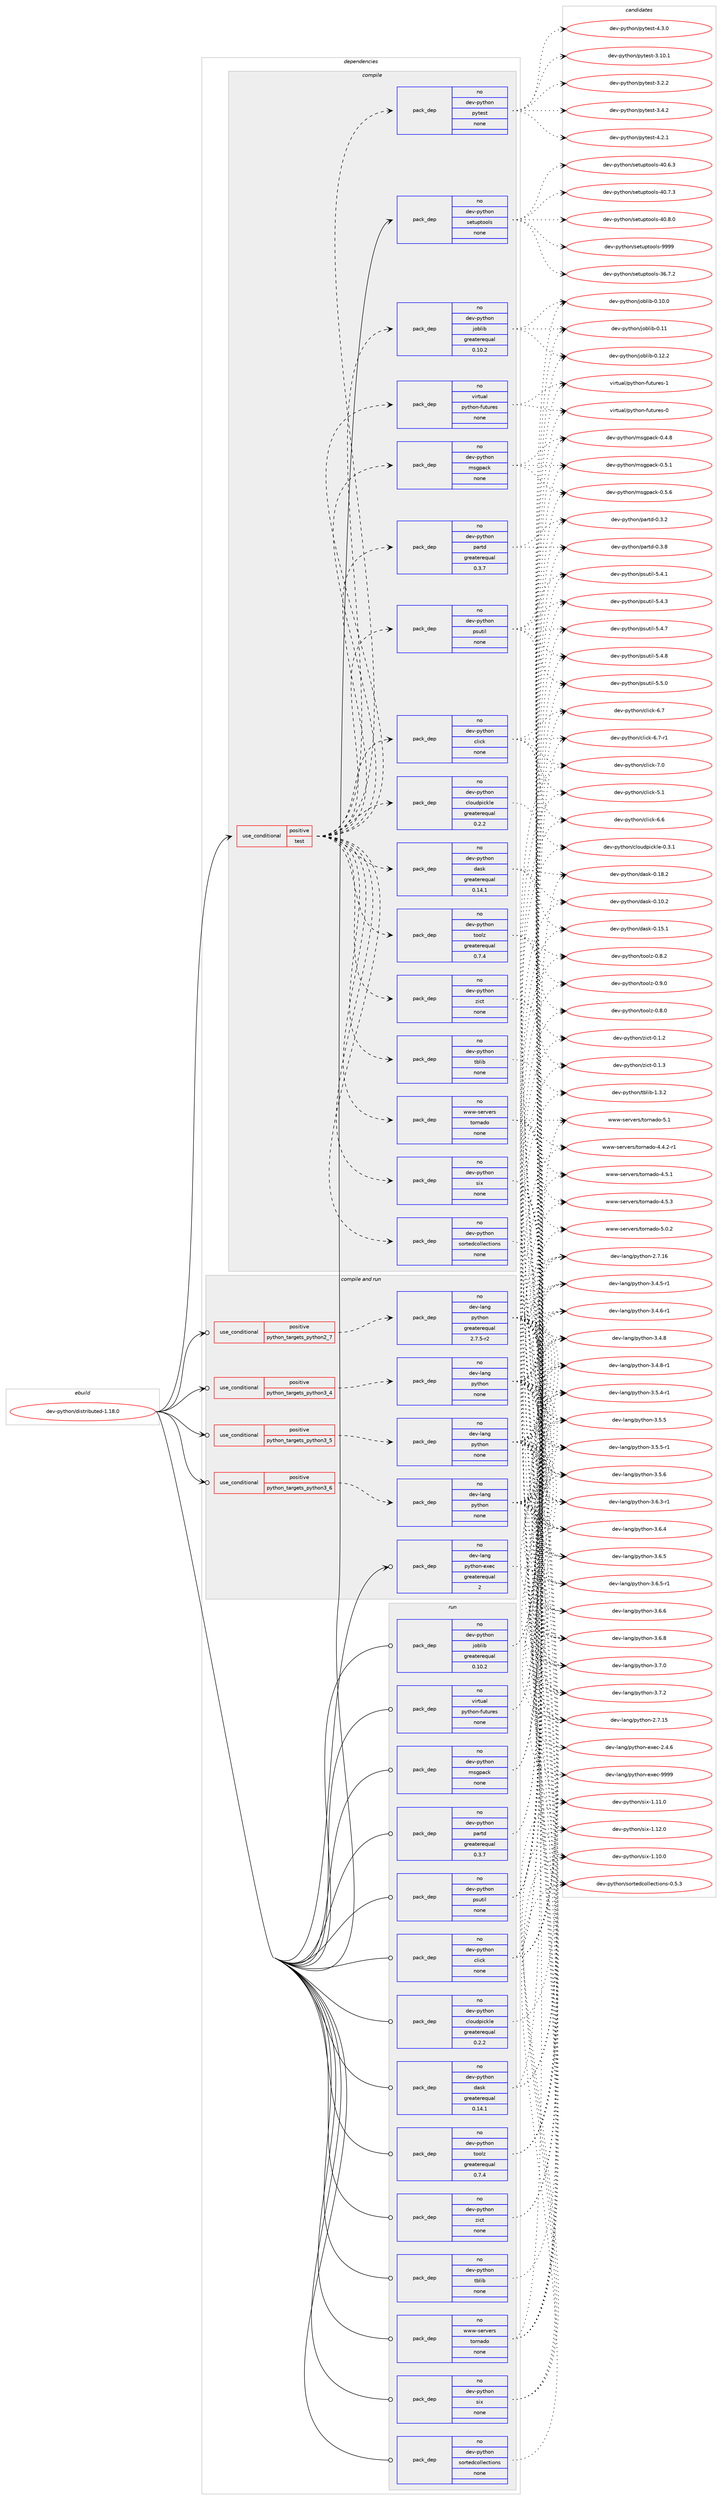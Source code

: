 digraph prolog {

# *************
# Graph options
# *************

newrank=true;
concentrate=true;
compound=true;
graph [rankdir=LR,fontname=Helvetica,fontsize=10,ranksep=1.5];#, ranksep=2.5, nodesep=0.2];
edge  [arrowhead=vee];
node  [fontname=Helvetica,fontsize=10];

# **********
# The ebuild
# **********

subgraph cluster_leftcol {
color=gray;
rank=same;
label=<<i>ebuild</i>>;
id [label="dev-python/distributed-1.18.0", color=red, width=4, href="../dev-python/distributed-1.18.0.svg"];
}

# ****************
# The dependencies
# ****************

subgraph cluster_midcol {
color=gray;
label=<<i>dependencies</i>>;
subgraph cluster_compile {
fillcolor="#eeeeee";
style=filled;
label=<<i>compile</i>>;
subgraph cond373274 {
dependency1405934 [label=<<TABLE BORDER="0" CELLBORDER="1" CELLSPACING="0" CELLPADDING="4"><TR><TD ROWSPAN="3" CELLPADDING="10">use_conditional</TD></TR><TR><TD>positive</TD></TR><TR><TD>test</TD></TR></TABLE>>, shape=none, color=red];
subgraph pack1009404 {
dependency1405935 [label=<<TABLE BORDER="0" CELLBORDER="1" CELLSPACING="0" CELLPADDING="4" WIDTH="220"><TR><TD ROWSPAN="6" CELLPADDING="30">pack_dep</TD></TR><TR><TD WIDTH="110">no</TD></TR><TR><TD>dev-python</TD></TR><TR><TD>click</TD></TR><TR><TD>none</TD></TR><TR><TD></TD></TR></TABLE>>, shape=none, color=blue];
}
dependency1405934:e -> dependency1405935:w [weight=20,style="dashed",arrowhead="vee"];
subgraph pack1009405 {
dependency1405936 [label=<<TABLE BORDER="0" CELLBORDER="1" CELLSPACING="0" CELLPADDING="4" WIDTH="220"><TR><TD ROWSPAN="6" CELLPADDING="30">pack_dep</TD></TR><TR><TD WIDTH="110">no</TD></TR><TR><TD>dev-python</TD></TR><TR><TD>cloudpickle</TD></TR><TR><TD>greaterequal</TD></TR><TR><TD>0.2.2</TD></TR></TABLE>>, shape=none, color=blue];
}
dependency1405934:e -> dependency1405936:w [weight=20,style="dashed",arrowhead="vee"];
subgraph pack1009406 {
dependency1405937 [label=<<TABLE BORDER="0" CELLBORDER="1" CELLSPACING="0" CELLPADDING="4" WIDTH="220"><TR><TD ROWSPAN="6" CELLPADDING="30">pack_dep</TD></TR><TR><TD WIDTH="110">no</TD></TR><TR><TD>dev-python</TD></TR><TR><TD>dask</TD></TR><TR><TD>greaterequal</TD></TR><TR><TD>0.14.1</TD></TR></TABLE>>, shape=none, color=blue];
}
dependency1405934:e -> dependency1405937:w [weight=20,style="dashed",arrowhead="vee"];
subgraph pack1009407 {
dependency1405938 [label=<<TABLE BORDER="0" CELLBORDER="1" CELLSPACING="0" CELLPADDING="4" WIDTH="220"><TR><TD ROWSPAN="6" CELLPADDING="30">pack_dep</TD></TR><TR><TD WIDTH="110">no</TD></TR><TR><TD>dev-python</TD></TR><TR><TD>joblib</TD></TR><TR><TD>greaterequal</TD></TR><TR><TD>0.10.2</TD></TR></TABLE>>, shape=none, color=blue];
}
dependency1405934:e -> dependency1405938:w [weight=20,style="dashed",arrowhead="vee"];
subgraph pack1009408 {
dependency1405939 [label=<<TABLE BORDER="0" CELLBORDER="1" CELLSPACING="0" CELLPADDING="4" WIDTH="220"><TR><TD ROWSPAN="6" CELLPADDING="30">pack_dep</TD></TR><TR><TD WIDTH="110">no</TD></TR><TR><TD>dev-python</TD></TR><TR><TD>msgpack</TD></TR><TR><TD>none</TD></TR><TR><TD></TD></TR></TABLE>>, shape=none, color=blue];
}
dependency1405934:e -> dependency1405939:w [weight=20,style="dashed",arrowhead="vee"];
subgraph pack1009409 {
dependency1405940 [label=<<TABLE BORDER="0" CELLBORDER="1" CELLSPACING="0" CELLPADDING="4" WIDTH="220"><TR><TD ROWSPAN="6" CELLPADDING="30">pack_dep</TD></TR><TR><TD WIDTH="110">no</TD></TR><TR><TD>dev-python</TD></TR><TR><TD>partd</TD></TR><TR><TD>greaterequal</TD></TR><TR><TD>0.3.7</TD></TR></TABLE>>, shape=none, color=blue];
}
dependency1405934:e -> dependency1405940:w [weight=20,style="dashed",arrowhead="vee"];
subgraph pack1009410 {
dependency1405941 [label=<<TABLE BORDER="0" CELLBORDER="1" CELLSPACING="0" CELLPADDING="4" WIDTH="220"><TR><TD ROWSPAN="6" CELLPADDING="30">pack_dep</TD></TR><TR><TD WIDTH="110">no</TD></TR><TR><TD>dev-python</TD></TR><TR><TD>psutil</TD></TR><TR><TD>none</TD></TR><TR><TD></TD></TR></TABLE>>, shape=none, color=blue];
}
dependency1405934:e -> dependency1405941:w [weight=20,style="dashed",arrowhead="vee"];
subgraph pack1009411 {
dependency1405942 [label=<<TABLE BORDER="0" CELLBORDER="1" CELLSPACING="0" CELLPADDING="4" WIDTH="220"><TR><TD ROWSPAN="6" CELLPADDING="30">pack_dep</TD></TR><TR><TD WIDTH="110">no</TD></TR><TR><TD>dev-python</TD></TR><TR><TD>six</TD></TR><TR><TD>none</TD></TR><TR><TD></TD></TR></TABLE>>, shape=none, color=blue];
}
dependency1405934:e -> dependency1405942:w [weight=20,style="dashed",arrowhead="vee"];
subgraph pack1009412 {
dependency1405943 [label=<<TABLE BORDER="0" CELLBORDER="1" CELLSPACING="0" CELLPADDING="4" WIDTH="220"><TR><TD ROWSPAN="6" CELLPADDING="30">pack_dep</TD></TR><TR><TD WIDTH="110">no</TD></TR><TR><TD>dev-python</TD></TR><TR><TD>sortedcollections</TD></TR><TR><TD>none</TD></TR><TR><TD></TD></TR></TABLE>>, shape=none, color=blue];
}
dependency1405934:e -> dependency1405943:w [weight=20,style="dashed",arrowhead="vee"];
subgraph pack1009413 {
dependency1405944 [label=<<TABLE BORDER="0" CELLBORDER="1" CELLSPACING="0" CELLPADDING="4" WIDTH="220"><TR><TD ROWSPAN="6" CELLPADDING="30">pack_dep</TD></TR><TR><TD WIDTH="110">no</TD></TR><TR><TD>dev-python</TD></TR><TR><TD>tblib</TD></TR><TR><TD>none</TD></TR><TR><TD></TD></TR></TABLE>>, shape=none, color=blue];
}
dependency1405934:e -> dependency1405944:w [weight=20,style="dashed",arrowhead="vee"];
subgraph pack1009414 {
dependency1405945 [label=<<TABLE BORDER="0" CELLBORDER="1" CELLSPACING="0" CELLPADDING="4" WIDTH="220"><TR><TD ROWSPAN="6" CELLPADDING="30">pack_dep</TD></TR><TR><TD WIDTH="110">no</TD></TR><TR><TD>dev-python</TD></TR><TR><TD>toolz</TD></TR><TR><TD>greaterequal</TD></TR><TR><TD>0.7.4</TD></TR></TABLE>>, shape=none, color=blue];
}
dependency1405934:e -> dependency1405945:w [weight=20,style="dashed",arrowhead="vee"];
subgraph pack1009415 {
dependency1405946 [label=<<TABLE BORDER="0" CELLBORDER="1" CELLSPACING="0" CELLPADDING="4" WIDTH="220"><TR><TD ROWSPAN="6" CELLPADDING="30">pack_dep</TD></TR><TR><TD WIDTH="110">no</TD></TR><TR><TD>dev-python</TD></TR><TR><TD>zict</TD></TR><TR><TD>none</TD></TR><TR><TD></TD></TR></TABLE>>, shape=none, color=blue];
}
dependency1405934:e -> dependency1405946:w [weight=20,style="dashed",arrowhead="vee"];
subgraph pack1009416 {
dependency1405947 [label=<<TABLE BORDER="0" CELLBORDER="1" CELLSPACING="0" CELLPADDING="4" WIDTH="220"><TR><TD ROWSPAN="6" CELLPADDING="30">pack_dep</TD></TR><TR><TD WIDTH="110">no</TD></TR><TR><TD>www-servers</TD></TR><TR><TD>tornado</TD></TR><TR><TD>none</TD></TR><TR><TD></TD></TR></TABLE>>, shape=none, color=blue];
}
dependency1405934:e -> dependency1405947:w [weight=20,style="dashed",arrowhead="vee"];
subgraph pack1009417 {
dependency1405948 [label=<<TABLE BORDER="0" CELLBORDER="1" CELLSPACING="0" CELLPADDING="4" WIDTH="220"><TR><TD ROWSPAN="6" CELLPADDING="30">pack_dep</TD></TR><TR><TD WIDTH="110">no</TD></TR><TR><TD>virtual</TD></TR><TR><TD>python-futures</TD></TR><TR><TD>none</TD></TR><TR><TD></TD></TR></TABLE>>, shape=none, color=blue];
}
dependency1405934:e -> dependency1405948:w [weight=20,style="dashed",arrowhead="vee"];
subgraph pack1009418 {
dependency1405949 [label=<<TABLE BORDER="0" CELLBORDER="1" CELLSPACING="0" CELLPADDING="4" WIDTH="220"><TR><TD ROWSPAN="6" CELLPADDING="30">pack_dep</TD></TR><TR><TD WIDTH="110">no</TD></TR><TR><TD>dev-python</TD></TR><TR><TD>pytest</TD></TR><TR><TD>none</TD></TR><TR><TD></TD></TR></TABLE>>, shape=none, color=blue];
}
dependency1405934:e -> dependency1405949:w [weight=20,style="dashed",arrowhead="vee"];
}
id:e -> dependency1405934:w [weight=20,style="solid",arrowhead="vee"];
subgraph pack1009419 {
dependency1405950 [label=<<TABLE BORDER="0" CELLBORDER="1" CELLSPACING="0" CELLPADDING="4" WIDTH="220"><TR><TD ROWSPAN="6" CELLPADDING="30">pack_dep</TD></TR><TR><TD WIDTH="110">no</TD></TR><TR><TD>dev-python</TD></TR><TR><TD>setuptools</TD></TR><TR><TD>none</TD></TR><TR><TD></TD></TR></TABLE>>, shape=none, color=blue];
}
id:e -> dependency1405950:w [weight=20,style="solid",arrowhead="vee"];
}
subgraph cluster_compileandrun {
fillcolor="#eeeeee";
style=filled;
label=<<i>compile and run</i>>;
subgraph cond373275 {
dependency1405951 [label=<<TABLE BORDER="0" CELLBORDER="1" CELLSPACING="0" CELLPADDING="4"><TR><TD ROWSPAN="3" CELLPADDING="10">use_conditional</TD></TR><TR><TD>positive</TD></TR><TR><TD>python_targets_python2_7</TD></TR></TABLE>>, shape=none, color=red];
subgraph pack1009420 {
dependency1405952 [label=<<TABLE BORDER="0" CELLBORDER="1" CELLSPACING="0" CELLPADDING="4" WIDTH="220"><TR><TD ROWSPAN="6" CELLPADDING="30">pack_dep</TD></TR><TR><TD WIDTH="110">no</TD></TR><TR><TD>dev-lang</TD></TR><TR><TD>python</TD></TR><TR><TD>greaterequal</TD></TR><TR><TD>2.7.5-r2</TD></TR></TABLE>>, shape=none, color=blue];
}
dependency1405951:e -> dependency1405952:w [weight=20,style="dashed",arrowhead="vee"];
}
id:e -> dependency1405951:w [weight=20,style="solid",arrowhead="odotvee"];
subgraph cond373276 {
dependency1405953 [label=<<TABLE BORDER="0" CELLBORDER="1" CELLSPACING="0" CELLPADDING="4"><TR><TD ROWSPAN="3" CELLPADDING="10">use_conditional</TD></TR><TR><TD>positive</TD></TR><TR><TD>python_targets_python3_4</TD></TR></TABLE>>, shape=none, color=red];
subgraph pack1009421 {
dependency1405954 [label=<<TABLE BORDER="0" CELLBORDER="1" CELLSPACING="0" CELLPADDING="4" WIDTH="220"><TR><TD ROWSPAN="6" CELLPADDING="30">pack_dep</TD></TR><TR><TD WIDTH="110">no</TD></TR><TR><TD>dev-lang</TD></TR><TR><TD>python</TD></TR><TR><TD>none</TD></TR><TR><TD></TD></TR></TABLE>>, shape=none, color=blue];
}
dependency1405953:e -> dependency1405954:w [weight=20,style="dashed",arrowhead="vee"];
}
id:e -> dependency1405953:w [weight=20,style="solid",arrowhead="odotvee"];
subgraph cond373277 {
dependency1405955 [label=<<TABLE BORDER="0" CELLBORDER="1" CELLSPACING="0" CELLPADDING="4"><TR><TD ROWSPAN="3" CELLPADDING="10">use_conditional</TD></TR><TR><TD>positive</TD></TR><TR><TD>python_targets_python3_5</TD></TR></TABLE>>, shape=none, color=red];
subgraph pack1009422 {
dependency1405956 [label=<<TABLE BORDER="0" CELLBORDER="1" CELLSPACING="0" CELLPADDING="4" WIDTH="220"><TR><TD ROWSPAN="6" CELLPADDING="30">pack_dep</TD></TR><TR><TD WIDTH="110">no</TD></TR><TR><TD>dev-lang</TD></TR><TR><TD>python</TD></TR><TR><TD>none</TD></TR><TR><TD></TD></TR></TABLE>>, shape=none, color=blue];
}
dependency1405955:e -> dependency1405956:w [weight=20,style="dashed",arrowhead="vee"];
}
id:e -> dependency1405955:w [weight=20,style="solid",arrowhead="odotvee"];
subgraph cond373278 {
dependency1405957 [label=<<TABLE BORDER="0" CELLBORDER="1" CELLSPACING="0" CELLPADDING="4"><TR><TD ROWSPAN="3" CELLPADDING="10">use_conditional</TD></TR><TR><TD>positive</TD></TR><TR><TD>python_targets_python3_6</TD></TR></TABLE>>, shape=none, color=red];
subgraph pack1009423 {
dependency1405958 [label=<<TABLE BORDER="0" CELLBORDER="1" CELLSPACING="0" CELLPADDING="4" WIDTH="220"><TR><TD ROWSPAN="6" CELLPADDING="30">pack_dep</TD></TR><TR><TD WIDTH="110">no</TD></TR><TR><TD>dev-lang</TD></TR><TR><TD>python</TD></TR><TR><TD>none</TD></TR><TR><TD></TD></TR></TABLE>>, shape=none, color=blue];
}
dependency1405957:e -> dependency1405958:w [weight=20,style="dashed",arrowhead="vee"];
}
id:e -> dependency1405957:w [weight=20,style="solid",arrowhead="odotvee"];
subgraph pack1009424 {
dependency1405959 [label=<<TABLE BORDER="0" CELLBORDER="1" CELLSPACING="0" CELLPADDING="4" WIDTH="220"><TR><TD ROWSPAN="6" CELLPADDING="30">pack_dep</TD></TR><TR><TD WIDTH="110">no</TD></TR><TR><TD>dev-lang</TD></TR><TR><TD>python-exec</TD></TR><TR><TD>greaterequal</TD></TR><TR><TD>2</TD></TR></TABLE>>, shape=none, color=blue];
}
id:e -> dependency1405959:w [weight=20,style="solid",arrowhead="odotvee"];
}
subgraph cluster_run {
fillcolor="#eeeeee";
style=filled;
label=<<i>run</i>>;
subgraph pack1009425 {
dependency1405960 [label=<<TABLE BORDER="0" CELLBORDER="1" CELLSPACING="0" CELLPADDING="4" WIDTH="220"><TR><TD ROWSPAN="6" CELLPADDING="30">pack_dep</TD></TR><TR><TD WIDTH="110">no</TD></TR><TR><TD>dev-python</TD></TR><TR><TD>click</TD></TR><TR><TD>none</TD></TR><TR><TD></TD></TR></TABLE>>, shape=none, color=blue];
}
id:e -> dependency1405960:w [weight=20,style="solid",arrowhead="odot"];
subgraph pack1009426 {
dependency1405961 [label=<<TABLE BORDER="0" CELLBORDER="1" CELLSPACING="0" CELLPADDING="4" WIDTH="220"><TR><TD ROWSPAN="6" CELLPADDING="30">pack_dep</TD></TR><TR><TD WIDTH="110">no</TD></TR><TR><TD>dev-python</TD></TR><TR><TD>cloudpickle</TD></TR><TR><TD>greaterequal</TD></TR><TR><TD>0.2.2</TD></TR></TABLE>>, shape=none, color=blue];
}
id:e -> dependency1405961:w [weight=20,style="solid",arrowhead="odot"];
subgraph pack1009427 {
dependency1405962 [label=<<TABLE BORDER="0" CELLBORDER="1" CELLSPACING="0" CELLPADDING="4" WIDTH="220"><TR><TD ROWSPAN="6" CELLPADDING="30">pack_dep</TD></TR><TR><TD WIDTH="110">no</TD></TR><TR><TD>dev-python</TD></TR><TR><TD>dask</TD></TR><TR><TD>greaterequal</TD></TR><TR><TD>0.14.1</TD></TR></TABLE>>, shape=none, color=blue];
}
id:e -> dependency1405962:w [weight=20,style="solid",arrowhead="odot"];
subgraph pack1009428 {
dependency1405963 [label=<<TABLE BORDER="0" CELLBORDER="1" CELLSPACING="0" CELLPADDING="4" WIDTH="220"><TR><TD ROWSPAN="6" CELLPADDING="30">pack_dep</TD></TR><TR><TD WIDTH="110">no</TD></TR><TR><TD>dev-python</TD></TR><TR><TD>joblib</TD></TR><TR><TD>greaterequal</TD></TR><TR><TD>0.10.2</TD></TR></TABLE>>, shape=none, color=blue];
}
id:e -> dependency1405963:w [weight=20,style="solid",arrowhead="odot"];
subgraph pack1009429 {
dependency1405964 [label=<<TABLE BORDER="0" CELLBORDER="1" CELLSPACING="0" CELLPADDING="4" WIDTH="220"><TR><TD ROWSPAN="6" CELLPADDING="30">pack_dep</TD></TR><TR><TD WIDTH="110">no</TD></TR><TR><TD>dev-python</TD></TR><TR><TD>msgpack</TD></TR><TR><TD>none</TD></TR><TR><TD></TD></TR></TABLE>>, shape=none, color=blue];
}
id:e -> dependency1405964:w [weight=20,style="solid",arrowhead="odot"];
subgraph pack1009430 {
dependency1405965 [label=<<TABLE BORDER="0" CELLBORDER="1" CELLSPACING="0" CELLPADDING="4" WIDTH="220"><TR><TD ROWSPAN="6" CELLPADDING="30">pack_dep</TD></TR><TR><TD WIDTH="110">no</TD></TR><TR><TD>dev-python</TD></TR><TR><TD>partd</TD></TR><TR><TD>greaterequal</TD></TR><TR><TD>0.3.7</TD></TR></TABLE>>, shape=none, color=blue];
}
id:e -> dependency1405965:w [weight=20,style="solid",arrowhead="odot"];
subgraph pack1009431 {
dependency1405966 [label=<<TABLE BORDER="0" CELLBORDER="1" CELLSPACING="0" CELLPADDING="4" WIDTH="220"><TR><TD ROWSPAN="6" CELLPADDING="30">pack_dep</TD></TR><TR><TD WIDTH="110">no</TD></TR><TR><TD>dev-python</TD></TR><TR><TD>psutil</TD></TR><TR><TD>none</TD></TR><TR><TD></TD></TR></TABLE>>, shape=none, color=blue];
}
id:e -> dependency1405966:w [weight=20,style="solid",arrowhead="odot"];
subgraph pack1009432 {
dependency1405967 [label=<<TABLE BORDER="0" CELLBORDER="1" CELLSPACING="0" CELLPADDING="4" WIDTH="220"><TR><TD ROWSPAN="6" CELLPADDING="30">pack_dep</TD></TR><TR><TD WIDTH="110">no</TD></TR><TR><TD>dev-python</TD></TR><TR><TD>six</TD></TR><TR><TD>none</TD></TR><TR><TD></TD></TR></TABLE>>, shape=none, color=blue];
}
id:e -> dependency1405967:w [weight=20,style="solid",arrowhead="odot"];
subgraph pack1009433 {
dependency1405968 [label=<<TABLE BORDER="0" CELLBORDER="1" CELLSPACING="0" CELLPADDING="4" WIDTH="220"><TR><TD ROWSPAN="6" CELLPADDING="30">pack_dep</TD></TR><TR><TD WIDTH="110">no</TD></TR><TR><TD>dev-python</TD></TR><TR><TD>sortedcollections</TD></TR><TR><TD>none</TD></TR><TR><TD></TD></TR></TABLE>>, shape=none, color=blue];
}
id:e -> dependency1405968:w [weight=20,style="solid",arrowhead="odot"];
subgraph pack1009434 {
dependency1405969 [label=<<TABLE BORDER="0" CELLBORDER="1" CELLSPACING="0" CELLPADDING="4" WIDTH="220"><TR><TD ROWSPAN="6" CELLPADDING="30">pack_dep</TD></TR><TR><TD WIDTH="110">no</TD></TR><TR><TD>dev-python</TD></TR><TR><TD>tblib</TD></TR><TR><TD>none</TD></TR><TR><TD></TD></TR></TABLE>>, shape=none, color=blue];
}
id:e -> dependency1405969:w [weight=20,style="solid",arrowhead="odot"];
subgraph pack1009435 {
dependency1405970 [label=<<TABLE BORDER="0" CELLBORDER="1" CELLSPACING="0" CELLPADDING="4" WIDTH="220"><TR><TD ROWSPAN="6" CELLPADDING="30">pack_dep</TD></TR><TR><TD WIDTH="110">no</TD></TR><TR><TD>dev-python</TD></TR><TR><TD>toolz</TD></TR><TR><TD>greaterequal</TD></TR><TR><TD>0.7.4</TD></TR></TABLE>>, shape=none, color=blue];
}
id:e -> dependency1405970:w [weight=20,style="solid",arrowhead="odot"];
subgraph pack1009436 {
dependency1405971 [label=<<TABLE BORDER="0" CELLBORDER="1" CELLSPACING="0" CELLPADDING="4" WIDTH="220"><TR><TD ROWSPAN="6" CELLPADDING="30">pack_dep</TD></TR><TR><TD WIDTH="110">no</TD></TR><TR><TD>dev-python</TD></TR><TR><TD>zict</TD></TR><TR><TD>none</TD></TR><TR><TD></TD></TR></TABLE>>, shape=none, color=blue];
}
id:e -> dependency1405971:w [weight=20,style="solid",arrowhead="odot"];
subgraph pack1009437 {
dependency1405972 [label=<<TABLE BORDER="0" CELLBORDER="1" CELLSPACING="0" CELLPADDING="4" WIDTH="220"><TR><TD ROWSPAN="6" CELLPADDING="30">pack_dep</TD></TR><TR><TD WIDTH="110">no</TD></TR><TR><TD>virtual</TD></TR><TR><TD>python-futures</TD></TR><TR><TD>none</TD></TR><TR><TD></TD></TR></TABLE>>, shape=none, color=blue];
}
id:e -> dependency1405972:w [weight=20,style="solid",arrowhead="odot"];
subgraph pack1009438 {
dependency1405973 [label=<<TABLE BORDER="0" CELLBORDER="1" CELLSPACING="0" CELLPADDING="4" WIDTH="220"><TR><TD ROWSPAN="6" CELLPADDING="30">pack_dep</TD></TR><TR><TD WIDTH="110">no</TD></TR><TR><TD>www-servers</TD></TR><TR><TD>tornado</TD></TR><TR><TD>none</TD></TR><TR><TD></TD></TR></TABLE>>, shape=none, color=blue];
}
id:e -> dependency1405973:w [weight=20,style="solid",arrowhead="odot"];
}
}

# **************
# The candidates
# **************

subgraph cluster_choices {
rank=same;
color=gray;
label=<<i>candidates</i>>;

subgraph choice1009404 {
color=black;
nodesep=1;
choice1001011184511212111610411111047991081059910745534649 [label="dev-python/click-5.1", color=red, width=4,href="../dev-python/click-5.1.svg"];
choice1001011184511212111610411111047991081059910745544654 [label="dev-python/click-6.6", color=red, width=4,href="../dev-python/click-6.6.svg"];
choice1001011184511212111610411111047991081059910745544655 [label="dev-python/click-6.7", color=red, width=4,href="../dev-python/click-6.7.svg"];
choice10010111845112121116104111110479910810599107455446554511449 [label="dev-python/click-6.7-r1", color=red, width=4,href="../dev-python/click-6.7-r1.svg"];
choice1001011184511212111610411111047991081059910745554648 [label="dev-python/click-7.0", color=red, width=4,href="../dev-python/click-7.0.svg"];
dependency1405935:e -> choice1001011184511212111610411111047991081059910745534649:w [style=dotted,weight="100"];
dependency1405935:e -> choice1001011184511212111610411111047991081059910745544654:w [style=dotted,weight="100"];
dependency1405935:e -> choice1001011184511212111610411111047991081059910745544655:w [style=dotted,weight="100"];
dependency1405935:e -> choice10010111845112121116104111110479910810599107455446554511449:w [style=dotted,weight="100"];
dependency1405935:e -> choice1001011184511212111610411111047991081059910745554648:w [style=dotted,weight="100"];
}
subgraph choice1009405 {
color=black;
nodesep=1;
choice10010111845112121116104111110479910811111710011210599107108101454846514649 [label="dev-python/cloudpickle-0.3.1", color=red, width=4,href="../dev-python/cloudpickle-0.3.1.svg"];
dependency1405936:e -> choice10010111845112121116104111110479910811111710011210599107108101454846514649:w [style=dotted,weight="100"];
}
subgraph choice1009406 {
color=black;
nodesep=1;
choice10010111845112121116104111110471009711510745484649484650 [label="dev-python/dask-0.10.2", color=red, width=4,href="../dev-python/dask-0.10.2.svg"];
choice10010111845112121116104111110471009711510745484649534649 [label="dev-python/dask-0.15.1", color=red, width=4,href="../dev-python/dask-0.15.1.svg"];
choice10010111845112121116104111110471009711510745484649564650 [label="dev-python/dask-0.18.2", color=red, width=4,href="../dev-python/dask-0.18.2.svg"];
dependency1405937:e -> choice10010111845112121116104111110471009711510745484649484650:w [style=dotted,weight="100"];
dependency1405937:e -> choice10010111845112121116104111110471009711510745484649534649:w [style=dotted,weight="100"];
dependency1405937:e -> choice10010111845112121116104111110471009711510745484649564650:w [style=dotted,weight="100"];
}
subgraph choice1009407 {
color=black;
nodesep=1;
choice1001011184511212111610411111047106111981081059845484649484648 [label="dev-python/joblib-0.10.0", color=red, width=4,href="../dev-python/joblib-0.10.0.svg"];
choice100101118451121211161041111104710611198108105984548464949 [label="dev-python/joblib-0.11", color=red, width=4,href="../dev-python/joblib-0.11.svg"];
choice1001011184511212111610411111047106111981081059845484649504650 [label="dev-python/joblib-0.12.2", color=red, width=4,href="../dev-python/joblib-0.12.2.svg"];
dependency1405938:e -> choice1001011184511212111610411111047106111981081059845484649484648:w [style=dotted,weight="100"];
dependency1405938:e -> choice100101118451121211161041111104710611198108105984548464949:w [style=dotted,weight="100"];
dependency1405938:e -> choice1001011184511212111610411111047106111981081059845484649504650:w [style=dotted,weight="100"];
}
subgraph choice1009408 {
color=black;
nodesep=1;
choice10010111845112121116104111110471091151031129799107454846524656 [label="dev-python/msgpack-0.4.8", color=red, width=4,href="../dev-python/msgpack-0.4.8.svg"];
choice10010111845112121116104111110471091151031129799107454846534649 [label="dev-python/msgpack-0.5.1", color=red, width=4,href="../dev-python/msgpack-0.5.1.svg"];
choice10010111845112121116104111110471091151031129799107454846534654 [label="dev-python/msgpack-0.5.6", color=red, width=4,href="../dev-python/msgpack-0.5.6.svg"];
dependency1405939:e -> choice10010111845112121116104111110471091151031129799107454846524656:w [style=dotted,weight="100"];
dependency1405939:e -> choice10010111845112121116104111110471091151031129799107454846534649:w [style=dotted,weight="100"];
dependency1405939:e -> choice10010111845112121116104111110471091151031129799107454846534654:w [style=dotted,weight="100"];
}
subgraph choice1009409 {
color=black;
nodesep=1;
choice100101118451121211161041111104711297114116100454846514650 [label="dev-python/partd-0.3.2", color=red, width=4,href="../dev-python/partd-0.3.2.svg"];
choice100101118451121211161041111104711297114116100454846514656 [label="dev-python/partd-0.3.8", color=red, width=4,href="../dev-python/partd-0.3.8.svg"];
dependency1405940:e -> choice100101118451121211161041111104711297114116100454846514650:w [style=dotted,weight="100"];
dependency1405940:e -> choice100101118451121211161041111104711297114116100454846514656:w [style=dotted,weight="100"];
}
subgraph choice1009410 {
color=black;
nodesep=1;
choice1001011184511212111610411111047112115117116105108455346524649 [label="dev-python/psutil-5.4.1", color=red, width=4,href="../dev-python/psutil-5.4.1.svg"];
choice1001011184511212111610411111047112115117116105108455346524651 [label="dev-python/psutil-5.4.3", color=red, width=4,href="../dev-python/psutil-5.4.3.svg"];
choice1001011184511212111610411111047112115117116105108455346524655 [label="dev-python/psutil-5.4.7", color=red, width=4,href="../dev-python/psutil-5.4.7.svg"];
choice1001011184511212111610411111047112115117116105108455346524656 [label="dev-python/psutil-5.4.8", color=red, width=4,href="../dev-python/psutil-5.4.8.svg"];
choice1001011184511212111610411111047112115117116105108455346534648 [label="dev-python/psutil-5.5.0", color=red, width=4,href="../dev-python/psutil-5.5.0.svg"];
dependency1405941:e -> choice1001011184511212111610411111047112115117116105108455346524649:w [style=dotted,weight="100"];
dependency1405941:e -> choice1001011184511212111610411111047112115117116105108455346524651:w [style=dotted,weight="100"];
dependency1405941:e -> choice1001011184511212111610411111047112115117116105108455346524655:w [style=dotted,weight="100"];
dependency1405941:e -> choice1001011184511212111610411111047112115117116105108455346524656:w [style=dotted,weight="100"];
dependency1405941:e -> choice1001011184511212111610411111047112115117116105108455346534648:w [style=dotted,weight="100"];
}
subgraph choice1009411 {
color=black;
nodesep=1;
choice100101118451121211161041111104711510512045494649484648 [label="dev-python/six-1.10.0", color=red, width=4,href="../dev-python/six-1.10.0.svg"];
choice100101118451121211161041111104711510512045494649494648 [label="dev-python/six-1.11.0", color=red, width=4,href="../dev-python/six-1.11.0.svg"];
choice100101118451121211161041111104711510512045494649504648 [label="dev-python/six-1.12.0", color=red, width=4,href="../dev-python/six-1.12.0.svg"];
dependency1405942:e -> choice100101118451121211161041111104711510512045494649484648:w [style=dotted,weight="100"];
dependency1405942:e -> choice100101118451121211161041111104711510512045494649494648:w [style=dotted,weight="100"];
dependency1405942:e -> choice100101118451121211161041111104711510512045494649504648:w [style=dotted,weight="100"];
}
subgraph choice1009412 {
color=black;
nodesep=1;
choice10010111845112121116104111110471151111141161011009911110810810199116105111110115454846534651 [label="dev-python/sortedcollections-0.5.3", color=red, width=4,href="../dev-python/sortedcollections-0.5.3.svg"];
dependency1405943:e -> choice10010111845112121116104111110471151111141161011009911110810810199116105111110115454846534651:w [style=dotted,weight="100"];
}
subgraph choice1009413 {
color=black;
nodesep=1;
choice10010111845112121116104111110471169810810598454946514650 [label="dev-python/tblib-1.3.2", color=red, width=4,href="../dev-python/tblib-1.3.2.svg"];
dependency1405944:e -> choice10010111845112121116104111110471169810810598454946514650:w [style=dotted,weight="100"];
}
subgraph choice1009414 {
color=black;
nodesep=1;
choice1001011184511212111610411111047116111111108122454846564648 [label="dev-python/toolz-0.8.0", color=red, width=4,href="../dev-python/toolz-0.8.0.svg"];
choice1001011184511212111610411111047116111111108122454846564650 [label="dev-python/toolz-0.8.2", color=red, width=4,href="../dev-python/toolz-0.8.2.svg"];
choice1001011184511212111610411111047116111111108122454846574648 [label="dev-python/toolz-0.9.0", color=red, width=4,href="../dev-python/toolz-0.9.0.svg"];
dependency1405945:e -> choice1001011184511212111610411111047116111111108122454846564648:w [style=dotted,weight="100"];
dependency1405945:e -> choice1001011184511212111610411111047116111111108122454846564650:w [style=dotted,weight="100"];
dependency1405945:e -> choice1001011184511212111610411111047116111111108122454846574648:w [style=dotted,weight="100"];
}
subgraph choice1009415 {
color=black;
nodesep=1;
choice100101118451121211161041111104712210599116454846494650 [label="dev-python/zict-0.1.2", color=red, width=4,href="../dev-python/zict-0.1.2.svg"];
choice100101118451121211161041111104712210599116454846494651 [label="dev-python/zict-0.1.3", color=red, width=4,href="../dev-python/zict-0.1.3.svg"];
dependency1405946:e -> choice100101118451121211161041111104712210599116454846494650:w [style=dotted,weight="100"];
dependency1405946:e -> choice100101118451121211161041111104712210599116454846494651:w [style=dotted,weight="100"];
}
subgraph choice1009416 {
color=black;
nodesep=1;
choice1191191194511510111411810111411547116111114110971001114552465246504511449 [label="www-servers/tornado-4.4.2-r1", color=red, width=4,href="../www-servers/tornado-4.4.2-r1.svg"];
choice119119119451151011141181011141154711611111411097100111455246534649 [label="www-servers/tornado-4.5.1", color=red, width=4,href="../www-servers/tornado-4.5.1.svg"];
choice119119119451151011141181011141154711611111411097100111455246534651 [label="www-servers/tornado-4.5.3", color=red, width=4,href="../www-servers/tornado-4.5.3.svg"];
choice119119119451151011141181011141154711611111411097100111455346484650 [label="www-servers/tornado-5.0.2", color=red, width=4,href="../www-servers/tornado-5.0.2.svg"];
choice11911911945115101114118101114115471161111141109710011145534649 [label="www-servers/tornado-5.1", color=red, width=4,href="../www-servers/tornado-5.1.svg"];
dependency1405947:e -> choice1191191194511510111411810111411547116111114110971001114552465246504511449:w [style=dotted,weight="100"];
dependency1405947:e -> choice119119119451151011141181011141154711611111411097100111455246534649:w [style=dotted,weight="100"];
dependency1405947:e -> choice119119119451151011141181011141154711611111411097100111455246534651:w [style=dotted,weight="100"];
dependency1405947:e -> choice119119119451151011141181011141154711611111411097100111455346484650:w [style=dotted,weight="100"];
dependency1405947:e -> choice11911911945115101114118101114115471161111141109710011145534649:w [style=dotted,weight="100"];
}
subgraph choice1009417 {
color=black;
nodesep=1;
choice1181051141161179710847112121116104111110451021171161171141011154548 [label="virtual/python-futures-0", color=red, width=4,href="../virtual/python-futures-0.svg"];
choice1181051141161179710847112121116104111110451021171161171141011154549 [label="virtual/python-futures-1", color=red, width=4,href="../virtual/python-futures-1.svg"];
dependency1405948:e -> choice1181051141161179710847112121116104111110451021171161171141011154548:w [style=dotted,weight="100"];
dependency1405948:e -> choice1181051141161179710847112121116104111110451021171161171141011154549:w [style=dotted,weight="100"];
}
subgraph choice1009418 {
color=black;
nodesep=1;
choice100101118451121211161041111104711212111610111511645514649484649 [label="dev-python/pytest-3.10.1", color=red, width=4,href="../dev-python/pytest-3.10.1.svg"];
choice1001011184511212111610411111047112121116101115116455146504650 [label="dev-python/pytest-3.2.2", color=red, width=4,href="../dev-python/pytest-3.2.2.svg"];
choice1001011184511212111610411111047112121116101115116455146524650 [label="dev-python/pytest-3.4.2", color=red, width=4,href="../dev-python/pytest-3.4.2.svg"];
choice1001011184511212111610411111047112121116101115116455246504649 [label="dev-python/pytest-4.2.1", color=red, width=4,href="../dev-python/pytest-4.2.1.svg"];
choice1001011184511212111610411111047112121116101115116455246514648 [label="dev-python/pytest-4.3.0", color=red, width=4,href="../dev-python/pytest-4.3.0.svg"];
dependency1405949:e -> choice100101118451121211161041111104711212111610111511645514649484649:w [style=dotted,weight="100"];
dependency1405949:e -> choice1001011184511212111610411111047112121116101115116455146504650:w [style=dotted,weight="100"];
dependency1405949:e -> choice1001011184511212111610411111047112121116101115116455146524650:w [style=dotted,weight="100"];
dependency1405949:e -> choice1001011184511212111610411111047112121116101115116455246504649:w [style=dotted,weight="100"];
dependency1405949:e -> choice1001011184511212111610411111047112121116101115116455246514648:w [style=dotted,weight="100"];
}
subgraph choice1009419 {
color=black;
nodesep=1;
choice100101118451121211161041111104711510111611711211611111110811545515446554650 [label="dev-python/setuptools-36.7.2", color=red, width=4,href="../dev-python/setuptools-36.7.2.svg"];
choice100101118451121211161041111104711510111611711211611111110811545524846544651 [label="dev-python/setuptools-40.6.3", color=red, width=4,href="../dev-python/setuptools-40.6.3.svg"];
choice100101118451121211161041111104711510111611711211611111110811545524846554651 [label="dev-python/setuptools-40.7.3", color=red, width=4,href="../dev-python/setuptools-40.7.3.svg"];
choice100101118451121211161041111104711510111611711211611111110811545524846564648 [label="dev-python/setuptools-40.8.0", color=red, width=4,href="../dev-python/setuptools-40.8.0.svg"];
choice10010111845112121116104111110471151011161171121161111111081154557575757 [label="dev-python/setuptools-9999", color=red, width=4,href="../dev-python/setuptools-9999.svg"];
dependency1405950:e -> choice100101118451121211161041111104711510111611711211611111110811545515446554650:w [style=dotted,weight="100"];
dependency1405950:e -> choice100101118451121211161041111104711510111611711211611111110811545524846544651:w [style=dotted,weight="100"];
dependency1405950:e -> choice100101118451121211161041111104711510111611711211611111110811545524846554651:w [style=dotted,weight="100"];
dependency1405950:e -> choice100101118451121211161041111104711510111611711211611111110811545524846564648:w [style=dotted,weight="100"];
dependency1405950:e -> choice10010111845112121116104111110471151011161171121161111111081154557575757:w [style=dotted,weight="100"];
}
subgraph choice1009420 {
color=black;
nodesep=1;
choice10010111845108971101034711212111610411111045504655464953 [label="dev-lang/python-2.7.15", color=red, width=4,href="../dev-lang/python-2.7.15.svg"];
choice10010111845108971101034711212111610411111045504655464954 [label="dev-lang/python-2.7.16", color=red, width=4,href="../dev-lang/python-2.7.16.svg"];
choice1001011184510897110103471121211161041111104551465246534511449 [label="dev-lang/python-3.4.5-r1", color=red, width=4,href="../dev-lang/python-3.4.5-r1.svg"];
choice1001011184510897110103471121211161041111104551465246544511449 [label="dev-lang/python-3.4.6-r1", color=red, width=4,href="../dev-lang/python-3.4.6-r1.svg"];
choice100101118451089711010347112121116104111110455146524656 [label="dev-lang/python-3.4.8", color=red, width=4,href="../dev-lang/python-3.4.8.svg"];
choice1001011184510897110103471121211161041111104551465246564511449 [label="dev-lang/python-3.4.8-r1", color=red, width=4,href="../dev-lang/python-3.4.8-r1.svg"];
choice1001011184510897110103471121211161041111104551465346524511449 [label="dev-lang/python-3.5.4-r1", color=red, width=4,href="../dev-lang/python-3.5.4-r1.svg"];
choice100101118451089711010347112121116104111110455146534653 [label="dev-lang/python-3.5.5", color=red, width=4,href="../dev-lang/python-3.5.5.svg"];
choice1001011184510897110103471121211161041111104551465346534511449 [label="dev-lang/python-3.5.5-r1", color=red, width=4,href="../dev-lang/python-3.5.5-r1.svg"];
choice100101118451089711010347112121116104111110455146534654 [label="dev-lang/python-3.5.6", color=red, width=4,href="../dev-lang/python-3.5.6.svg"];
choice1001011184510897110103471121211161041111104551465446514511449 [label="dev-lang/python-3.6.3-r1", color=red, width=4,href="../dev-lang/python-3.6.3-r1.svg"];
choice100101118451089711010347112121116104111110455146544652 [label="dev-lang/python-3.6.4", color=red, width=4,href="../dev-lang/python-3.6.4.svg"];
choice100101118451089711010347112121116104111110455146544653 [label="dev-lang/python-3.6.5", color=red, width=4,href="../dev-lang/python-3.6.5.svg"];
choice1001011184510897110103471121211161041111104551465446534511449 [label="dev-lang/python-3.6.5-r1", color=red, width=4,href="../dev-lang/python-3.6.5-r1.svg"];
choice100101118451089711010347112121116104111110455146544654 [label="dev-lang/python-3.6.6", color=red, width=4,href="../dev-lang/python-3.6.6.svg"];
choice100101118451089711010347112121116104111110455146544656 [label="dev-lang/python-3.6.8", color=red, width=4,href="../dev-lang/python-3.6.8.svg"];
choice100101118451089711010347112121116104111110455146554648 [label="dev-lang/python-3.7.0", color=red, width=4,href="../dev-lang/python-3.7.0.svg"];
choice100101118451089711010347112121116104111110455146554650 [label="dev-lang/python-3.7.2", color=red, width=4,href="../dev-lang/python-3.7.2.svg"];
dependency1405952:e -> choice10010111845108971101034711212111610411111045504655464953:w [style=dotted,weight="100"];
dependency1405952:e -> choice10010111845108971101034711212111610411111045504655464954:w [style=dotted,weight="100"];
dependency1405952:e -> choice1001011184510897110103471121211161041111104551465246534511449:w [style=dotted,weight="100"];
dependency1405952:e -> choice1001011184510897110103471121211161041111104551465246544511449:w [style=dotted,weight="100"];
dependency1405952:e -> choice100101118451089711010347112121116104111110455146524656:w [style=dotted,weight="100"];
dependency1405952:e -> choice1001011184510897110103471121211161041111104551465246564511449:w [style=dotted,weight="100"];
dependency1405952:e -> choice1001011184510897110103471121211161041111104551465346524511449:w [style=dotted,weight="100"];
dependency1405952:e -> choice100101118451089711010347112121116104111110455146534653:w [style=dotted,weight="100"];
dependency1405952:e -> choice1001011184510897110103471121211161041111104551465346534511449:w [style=dotted,weight="100"];
dependency1405952:e -> choice100101118451089711010347112121116104111110455146534654:w [style=dotted,weight="100"];
dependency1405952:e -> choice1001011184510897110103471121211161041111104551465446514511449:w [style=dotted,weight="100"];
dependency1405952:e -> choice100101118451089711010347112121116104111110455146544652:w [style=dotted,weight="100"];
dependency1405952:e -> choice100101118451089711010347112121116104111110455146544653:w [style=dotted,weight="100"];
dependency1405952:e -> choice1001011184510897110103471121211161041111104551465446534511449:w [style=dotted,weight="100"];
dependency1405952:e -> choice100101118451089711010347112121116104111110455146544654:w [style=dotted,weight="100"];
dependency1405952:e -> choice100101118451089711010347112121116104111110455146544656:w [style=dotted,weight="100"];
dependency1405952:e -> choice100101118451089711010347112121116104111110455146554648:w [style=dotted,weight="100"];
dependency1405952:e -> choice100101118451089711010347112121116104111110455146554650:w [style=dotted,weight="100"];
}
subgraph choice1009421 {
color=black;
nodesep=1;
choice10010111845108971101034711212111610411111045504655464953 [label="dev-lang/python-2.7.15", color=red, width=4,href="../dev-lang/python-2.7.15.svg"];
choice10010111845108971101034711212111610411111045504655464954 [label="dev-lang/python-2.7.16", color=red, width=4,href="../dev-lang/python-2.7.16.svg"];
choice1001011184510897110103471121211161041111104551465246534511449 [label="dev-lang/python-3.4.5-r1", color=red, width=4,href="../dev-lang/python-3.4.5-r1.svg"];
choice1001011184510897110103471121211161041111104551465246544511449 [label="dev-lang/python-3.4.6-r1", color=red, width=4,href="../dev-lang/python-3.4.6-r1.svg"];
choice100101118451089711010347112121116104111110455146524656 [label="dev-lang/python-3.4.8", color=red, width=4,href="../dev-lang/python-3.4.8.svg"];
choice1001011184510897110103471121211161041111104551465246564511449 [label="dev-lang/python-3.4.8-r1", color=red, width=4,href="../dev-lang/python-3.4.8-r1.svg"];
choice1001011184510897110103471121211161041111104551465346524511449 [label="dev-lang/python-3.5.4-r1", color=red, width=4,href="../dev-lang/python-3.5.4-r1.svg"];
choice100101118451089711010347112121116104111110455146534653 [label="dev-lang/python-3.5.5", color=red, width=4,href="../dev-lang/python-3.5.5.svg"];
choice1001011184510897110103471121211161041111104551465346534511449 [label="dev-lang/python-3.5.5-r1", color=red, width=4,href="../dev-lang/python-3.5.5-r1.svg"];
choice100101118451089711010347112121116104111110455146534654 [label="dev-lang/python-3.5.6", color=red, width=4,href="../dev-lang/python-3.5.6.svg"];
choice1001011184510897110103471121211161041111104551465446514511449 [label="dev-lang/python-3.6.3-r1", color=red, width=4,href="../dev-lang/python-3.6.3-r1.svg"];
choice100101118451089711010347112121116104111110455146544652 [label="dev-lang/python-3.6.4", color=red, width=4,href="../dev-lang/python-3.6.4.svg"];
choice100101118451089711010347112121116104111110455146544653 [label="dev-lang/python-3.6.5", color=red, width=4,href="../dev-lang/python-3.6.5.svg"];
choice1001011184510897110103471121211161041111104551465446534511449 [label="dev-lang/python-3.6.5-r1", color=red, width=4,href="../dev-lang/python-3.6.5-r1.svg"];
choice100101118451089711010347112121116104111110455146544654 [label="dev-lang/python-3.6.6", color=red, width=4,href="../dev-lang/python-3.6.6.svg"];
choice100101118451089711010347112121116104111110455146544656 [label="dev-lang/python-3.6.8", color=red, width=4,href="../dev-lang/python-3.6.8.svg"];
choice100101118451089711010347112121116104111110455146554648 [label="dev-lang/python-3.7.0", color=red, width=4,href="../dev-lang/python-3.7.0.svg"];
choice100101118451089711010347112121116104111110455146554650 [label="dev-lang/python-3.7.2", color=red, width=4,href="../dev-lang/python-3.7.2.svg"];
dependency1405954:e -> choice10010111845108971101034711212111610411111045504655464953:w [style=dotted,weight="100"];
dependency1405954:e -> choice10010111845108971101034711212111610411111045504655464954:w [style=dotted,weight="100"];
dependency1405954:e -> choice1001011184510897110103471121211161041111104551465246534511449:w [style=dotted,weight="100"];
dependency1405954:e -> choice1001011184510897110103471121211161041111104551465246544511449:w [style=dotted,weight="100"];
dependency1405954:e -> choice100101118451089711010347112121116104111110455146524656:w [style=dotted,weight="100"];
dependency1405954:e -> choice1001011184510897110103471121211161041111104551465246564511449:w [style=dotted,weight="100"];
dependency1405954:e -> choice1001011184510897110103471121211161041111104551465346524511449:w [style=dotted,weight="100"];
dependency1405954:e -> choice100101118451089711010347112121116104111110455146534653:w [style=dotted,weight="100"];
dependency1405954:e -> choice1001011184510897110103471121211161041111104551465346534511449:w [style=dotted,weight="100"];
dependency1405954:e -> choice100101118451089711010347112121116104111110455146534654:w [style=dotted,weight="100"];
dependency1405954:e -> choice1001011184510897110103471121211161041111104551465446514511449:w [style=dotted,weight="100"];
dependency1405954:e -> choice100101118451089711010347112121116104111110455146544652:w [style=dotted,weight="100"];
dependency1405954:e -> choice100101118451089711010347112121116104111110455146544653:w [style=dotted,weight="100"];
dependency1405954:e -> choice1001011184510897110103471121211161041111104551465446534511449:w [style=dotted,weight="100"];
dependency1405954:e -> choice100101118451089711010347112121116104111110455146544654:w [style=dotted,weight="100"];
dependency1405954:e -> choice100101118451089711010347112121116104111110455146544656:w [style=dotted,weight="100"];
dependency1405954:e -> choice100101118451089711010347112121116104111110455146554648:w [style=dotted,weight="100"];
dependency1405954:e -> choice100101118451089711010347112121116104111110455146554650:w [style=dotted,weight="100"];
}
subgraph choice1009422 {
color=black;
nodesep=1;
choice10010111845108971101034711212111610411111045504655464953 [label="dev-lang/python-2.7.15", color=red, width=4,href="../dev-lang/python-2.7.15.svg"];
choice10010111845108971101034711212111610411111045504655464954 [label="dev-lang/python-2.7.16", color=red, width=4,href="../dev-lang/python-2.7.16.svg"];
choice1001011184510897110103471121211161041111104551465246534511449 [label="dev-lang/python-3.4.5-r1", color=red, width=4,href="../dev-lang/python-3.4.5-r1.svg"];
choice1001011184510897110103471121211161041111104551465246544511449 [label="dev-lang/python-3.4.6-r1", color=red, width=4,href="../dev-lang/python-3.4.6-r1.svg"];
choice100101118451089711010347112121116104111110455146524656 [label="dev-lang/python-3.4.8", color=red, width=4,href="../dev-lang/python-3.4.8.svg"];
choice1001011184510897110103471121211161041111104551465246564511449 [label="dev-lang/python-3.4.8-r1", color=red, width=4,href="../dev-lang/python-3.4.8-r1.svg"];
choice1001011184510897110103471121211161041111104551465346524511449 [label="dev-lang/python-3.5.4-r1", color=red, width=4,href="../dev-lang/python-3.5.4-r1.svg"];
choice100101118451089711010347112121116104111110455146534653 [label="dev-lang/python-3.5.5", color=red, width=4,href="../dev-lang/python-3.5.5.svg"];
choice1001011184510897110103471121211161041111104551465346534511449 [label="dev-lang/python-3.5.5-r1", color=red, width=4,href="../dev-lang/python-3.5.5-r1.svg"];
choice100101118451089711010347112121116104111110455146534654 [label="dev-lang/python-3.5.6", color=red, width=4,href="../dev-lang/python-3.5.6.svg"];
choice1001011184510897110103471121211161041111104551465446514511449 [label="dev-lang/python-3.6.3-r1", color=red, width=4,href="../dev-lang/python-3.6.3-r1.svg"];
choice100101118451089711010347112121116104111110455146544652 [label="dev-lang/python-3.6.4", color=red, width=4,href="../dev-lang/python-3.6.4.svg"];
choice100101118451089711010347112121116104111110455146544653 [label="dev-lang/python-3.6.5", color=red, width=4,href="../dev-lang/python-3.6.5.svg"];
choice1001011184510897110103471121211161041111104551465446534511449 [label="dev-lang/python-3.6.5-r1", color=red, width=4,href="../dev-lang/python-3.6.5-r1.svg"];
choice100101118451089711010347112121116104111110455146544654 [label="dev-lang/python-3.6.6", color=red, width=4,href="../dev-lang/python-3.6.6.svg"];
choice100101118451089711010347112121116104111110455146544656 [label="dev-lang/python-3.6.8", color=red, width=4,href="../dev-lang/python-3.6.8.svg"];
choice100101118451089711010347112121116104111110455146554648 [label="dev-lang/python-3.7.0", color=red, width=4,href="../dev-lang/python-3.7.0.svg"];
choice100101118451089711010347112121116104111110455146554650 [label="dev-lang/python-3.7.2", color=red, width=4,href="../dev-lang/python-3.7.2.svg"];
dependency1405956:e -> choice10010111845108971101034711212111610411111045504655464953:w [style=dotted,weight="100"];
dependency1405956:e -> choice10010111845108971101034711212111610411111045504655464954:w [style=dotted,weight="100"];
dependency1405956:e -> choice1001011184510897110103471121211161041111104551465246534511449:w [style=dotted,weight="100"];
dependency1405956:e -> choice1001011184510897110103471121211161041111104551465246544511449:w [style=dotted,weight="100"];
dependency1405956:e -> choice100101118451089711010347112121116104111110455146524656:w [style=dotted,weight="100"];
dependency1405956:e -> choice1001011184510897110103471121211161041111104551465246564511449:w [style=dotted,weight="100"];
dependency1405956:e -> choice1001011184510897110103471121211161041111104551465346524511449:w [style=dotted,weight="100"];
dependency1405956:e -> choice100101118451089711010347112121116104111110455146534653:w [style=dotted,weight="100"];
dependency1405956:e -> choice1001011184510897110103471121211161041111104551465346534511449:w [style=dotted,weight="100"];
dependency1405956:e -> choice100101118451089711010347112121116104111110455146534654:w [style=dotted,weight="100"];
dependency1405956:e -> choice1001011184510897110103471121211161041111104551465446514511449:w [style=dotted,weight="100"];
dependency1405956:e -> choice100101118451089711010347112121116104111110455146544652:w [style=dotted,weight="100"];
dependency1405956:e -> choice100101118451089711010347112121116104111110455146544653:w [style=dotted,weight="100"];
dependency1405956:e -> choice1001011184510897110103471121211161041111104551465446534511449:w [style=dotted,weight="100"];
dependency1405956:e -> choice100101118451089711010347112121116104111110455146544654:w [style=dotted,weight="100"];
dependency1405956:e -> choice100101118451089711010347112121116104111110455146544656:w [style=dotted,weight="100"];
dependency1405956:e -> choice100101118451089711010347112121116104111110455146554648:w [style=dotted,weight="100"];
dependency1405956:e -> choice100101118451089711010347112121116104111110455146554650:w [style=dotted,weight="100"];
}
subgraph choice1009423 {
color=black;
nodesep=1;
choice10010111845108971101034711212111610411111045504655464953 [label="dev-lang/python-2.7.15", color=red, width=4,href="../dev-lang/python-2.7.15.svg"];
choice10010111845108971101034711212111610411111045504655464954 [label="dev-lang/python-2.7.16", color=red, width=4,href="../dev-lang/python-2.7.16.svg"];
choice1001011184510897110103471121211161041111104551465246534511449 [label="dev-lang/python-3.4.5-r1", color=red, width=4,href="../dev-lang/python-3.4.5-r1.svg"];
choice1001011184510897110103471121211161041111104551465246544511449 [label="dev-lang/python-3.4.6-r1", color=red, width=4,href="../dev-lang/python-3.4.6-r1.svg"];
choice100101118451089711010347112121116104111110455146524656 [label="dev-lang/python-3.4.8", color=red, width=4,href="../dev-lang/python-3.4.8.svg"];
choice1001011184510897110103471121211161041111104551465246564511449 [label="dev-lang/python-3.4.8-r1", color=red, width=4,href="../dev-lang/python-3.4.8-r1.svg"];
choice1001011184510897110103471121211161041111104551465346524511449 [label="dev-lang/python-3.5.4-r1", color=red, width=4,href="../dev-lang/python-3.5.4-r1.svg"];
choice100101118451089711010347112121116104111110455146534653 [label="dev-lang/python-3.5.5", color=red, width=4,href="../dev-lang/python-3.5.5.svg"];
choice1001011184510897110103471121211161041111104551465346534511449 [label="dev-lang/python-3.5.5-r1", color=red, width=4,href="../dev-lang/python-3.5.5-r1.svg"];
choice100101118451089711010347112121116104111110455146534654 [label="dev-lang/python-3.5.6", color=red, width=4,href="../dev-lang/python-3.5.6.svg"];
choice1001011184510897110103471121211161041111104551465446514511449 [label="dev-lang/python-3.6.3-r1", color=red, width=4,href="../dev-lang/python-3.6.3-r1.svg"];
choice100101118451089711010347112121116104111110455146544652 [label="dev-lang/python-3.6.4", color=red, width=4,href="../dev-lang/python-3.6.4.svg"];
choice100101118451089711010347112121116104111110455146544653 [label="dev-lang/python-3.6.5", color=red, width=4,href="../dev-lang/python-3.6.5.svg"];
choice1001011184510897110103471121211161041111104551465446534511449 [label="dev-lang/python-3.6.5-r1", color=red, width=4,href="../dev-lang/python-3.6.5-r1.svg"];
choice100101118451089711010347112121116104111110455146544654 [label="dev-lang/python-3.6.6", color=red, width=4,href="../dev-lang/python-3.6.6.svg"];
choice100101118451089711010347112121116104111110455146544656 [label="dev-lang/python-3.6.8", color=red, width=4,href="../dev-lang/python-3.6.8.svg"];
choice100101118451089711010347112121116104111110455146554648 [label="dev-lang/python-3.7.0", color=red, width=4,href="../dev-lang/python-3.7.0.svg"];
choice100101118451089711010347112121116104111110455146554650 [label="dev-lang/python-3.7.2", color=red, width=4,href="../dev-lang/python-3.7.2.svg"];
dependency1405958:e -> choice10010111845108971101034711212111610411111045504655464953:w [style=dotted,weight="100"];
dependency1405958:e -> choice10010111845108971101034711212111610411111045504655464954:w [style=dotted,weight="100"];
dependency1405958:e -> choice1001011184510897110103471121211161041111104551465246534511449:w [style=dotted,weight="100"];
dependency1405958:e -> choice1001011184510897110103471121211161041111104551465246544511449:w [style=dotted,weight="100"];
dependency1405958:e -> choice100101118451089711010347112121116104111110455146524656:w [style=dotted,weight="100"];
dependency1405958:e -> choice1001011184510897110103471121211161041111104551465246564511449:w [style=dotted,weight="100"];
dependency1405958:e -> choice1001011184510897110103471121211161041111104551465346524511449:w [style=dotted,weight="100"];
dependency1405958:e -> choice100101118451089711010347112121116104111110455146534653:w [style=dotted,weight="100"];
dependency1405958:e -> choice1001011184510897110103471121211161041111104551465346534511449:w [style=dotted,weight="100"];
dependency1405958:e -> choice100101118451089711010347112121116104111110455146534654:w [style=dotted,weight="100"];
dependency1405958:e -> choice1001011184510897110103471121211161041111104551465446514511449:w [style=dotted,weight="100"];
dependency1405958:e -> choice100101118451089711010347112121116104111110455146544652:w [style=dotted,weight="100"];
dependency1405958:e -> choice100101118451089711010347112121116104111110455146544653:w [style=dotted,weight="100"];
dependency1405958:e -> choice1001011184510897110103471121211161041111104551465446534511449:w [style=dotted,weight="100"];
dependency1405958:e -> choice100101118451089711010347112121116104111110455146544654:w [style=dotted,weight="100"];
dependency1405958:e -> choice100101118451089711010347112121116104111110455146544656:w [style=dotted,weight="100"];
dependency1405958:e -> choice100101118451089711010347112121116104111110455146554648:w [style=dotted,weight="100"];
dependency1405958:e -> choice100101118451089711010347112121116104111110455146554650:w [style=dotted,weight="100"];
}
subgraph choice1009424 {
color=black;
nodesep=1;
choice1001011184510897110103471121211161041111104510112010199455046524654 [label="dev-lang/python-exec-2.4.6", color=red, width=4,href="../dev-lang/python-exec-2.4.6.svg"];
choice10010111845108971101034711212111610411111045101120101994557575757 [label="dev-lang/python-exec-9999", color=red, width=4,href="../dev-lang/python-exec-9999.svg"];
dependency1405959:e -> choice1001011184510897110103471121211161041111104510112010199455046524654:w [style=dotted,weight="100"];
dependency1405959:e -> choice10010111845108971101034711212111610411111045101120101994557575757:w [style=dotted,weight="100"];
}
subgraph choice1009425 {
color=black;
nodesep=1;
choice1001011184511212111610411111047991081059910745534649 [label="dev-python/click-5.1", color=red, width=4,href="../dev-python/click-5.1.svg"];
choice1001011184511212111610411111047991081059910745544654 [label="dev-python/click-6.6", color=red, width=4,href="../dev-python/click-6.6.svg"];
choice1001011184511212111610411111047991081059910745544655 [label="dev-python/click-6.7", color=red, width=4,href="../dev-python/click-6.7.svg"];
choice10010111845112121116104111110479910810599107455446554511449 [label="dev-python/click-6.7-r1", color=red, width=4,href="../dev-python/click-6.7-r1.svg"];
choice1001011184511212111610411111047991081059910745554648 [label="dev-python/click-7.0", color=red, width=4,href="../dev-python/click-7.0.svg"];
dependency1405960:e -> choice1001011184511212111610411111047991081059910745534649:w [style=dotted,weight="100"];
dependency1405960:e -> choice1001011184511212111610411111047991081059910745544654:w [style=dotted,weight="100"];
dependency1405960:e -> choice1001011184511212111610411111047991081059910745544655:w [style=dotted,weight="100"];
dependency1405960:e -> choice10010111845112121116104111110479910810599107455446554511449:w [style=dotted,weight="100"];
dependency1405960:e -> choice1001011184511212111610411111047991081059910745554648:w [style=dotted,weight="100"];
}
subgraph choice1009426 {
color=black;
nodesep=1;
choice10010111845112121116104111110479910811111710011210599107108101454846514649 [label="dev-python/cloudpickle-0.3.1", color=red, width=4,href="../dev-python/cloudpickle-0.3.1.svg"];
dependency1405961:e -> choice10010111845112121116104111110479910811111710011210599107108101454846514649:w [style=dotted,weight="100"];
}
subgraph choice1009427 {
color=black;
nodesep=1;
choice10010111845112121116104111110471009711510745484649484650 [label="dev-python/dask-0.10.2", color=red, width=4,href="../dev-python/dask-0.10.2.svg"];
choice10010111845112121116104111110471009711510745484649534649 [label="dev-python/dask-0.15.1", color=red, width=4,href="../dev-python/dask-0.15.1.svg"];
choice10010111845112121116104111110471009711510745484649564650 [label="dev-python/dask-0.18.2", color=red, width=4,href="../dev-python/dask-0.18.2.svg"];
dependency1405962:e -> choice10010111845112121116104111110471009711510745484649484650:w [style=dotted,weight="100"];
dependency1405962:e -> choice10010111845112121116104111110471009711510745484649534649:w [style=dotted,weight="100"];
dependency1405962:e -> choice10010111845112121116104111110471009711510745484649564650:w [style=dotted,weight="100"];
}
subgraph choice1009428 {
color=black;
nodesep=1;
choice1001011184511212111610411111047106111981081059845484649484648 [label="dev-python/joblib-0.10.0", color=red, width=4,href="../dev-python/joblib-0.10.0.svg"];
choice100101118451121211161041111104710611198108105984548464949 [label="dev-python/joblib-0.11", color=red, width=4,href="../dev-python/joblib-0.11.svg"];
choice1001011184511212111610411111047106111981081059845484649504650 [label="dev-python/joblib-0.12.2", color=red, width=4,href="../dev-python/joblib-0.12.2.svg"];
dependency1405963:e -> choice1001011184511212111610411111047106111981081059845484649484648:w [style=dotted,weight="100"];
dependency1405963:e -> choice100101118451121211161041111104710611198108105984548464949:w [style=dotted,weight="100"];
dependency1405963:e -> choice1001011184511212111610411111047106111981081059845484649504650:w [style=dotted,weight="100"];
}
subgraph choice1009429 {
color=black;
nodesep=1;
choice10010111845112121116104111110471091151031129799107454846524656 [label="dev-python/msgpack-0.4.8", color=red, width=4,href="../dev-python/msgpack-0.4.8.svg"];
choice10010111845112121116104111110471091151031129799107454846534649 [label="dev-python/msgpack-0.5.1", color=red, width=4,href="../dev-python/msgpack-0.5.1.svg"];
choice10010111845112121116104111110471091151031129799107454846534654 [label="dev-python/msgpack-0.5.6", color=red, width=4,href="../dev-python/msgpack-0.5.6.svg"];
dependency1405964:e -> choice10010111845112121116104111110471091151031129799107454846524656:w [style=dotted,weight="100"];
dependency1405964:e -> choice10010111845112121116104111110471091151031129799107454846534649:w [style=dotted,weight="100"];
dependency1405964:e -> choice10010111845112121116104111110471091151031129799107454846534654:w [style=dotted,weight="100"];
}
subgraph choice1009430 {
color=black;
nodesep=1;
choice100101118451121211161041111104711297114116100454846514650 [label="dev-python/partd-0.3.2", color=red, width=4,href="../dev-python/partd-0.3.2.svg"];
choice100101118451121211161041111104711297114116100454846514656 [label="dev-python/partd-0.3.8", color=red, width=4,href="../dev-python/partd-0.3.8.svg"];
dependency1405965:e -> choice100101118451121211161041111104711297114116100454846514650:w [style=dotted,weight="100"];
dependency1405965:e -> choice100101118451121211161041111104711297114116100454846514656:w [style=dotted,weight="100"];
}
subgraph choice1009431 {
color=black;
nodesep=1;
choice1001011184511212111610411111047112115117116105108455346524649 [label="dev-python/psutil-5.4.1", color=red, width=4,href="../dev-python/psutil-5.4.1.svg"];
choice1001011184511212111610411111047112115117116105108455346524651 [label="dev-python/psutil-5.4.3", color=red, width=4,href="../dev-python/psutil-5.4.3.svg"];
choice1001011184511212111610411111047112115117116105108455346524655 [label="dev-python/psutil-5.4.7", color=red, width=4,href="../dev-python/psutil-5.4.7.svg"];
choice1001011184511212111610411111047112115117116105108455346524656 [label="dev-python/psutil-5.4.8", color=red, width=4,href="../dev-python/psutil-5.4.8.svg"];
choice1001011184511212111610411111047112115117116105108455346534648 [label="dev-python/psutil-5.5.0", color=red, width=4,href="../dev-python/psutil-5.5.0.svg"];
dependency1405966:e -> choice1001011184511212111610411111047112115117116105108455346524649:w [style=dotted,weight="100"];
dependency1405966:e -> choice1001011184511212111610411111047112115117116105108455346524651:w [style=dotted,weight="100"];
dependency1405966:e -> choice1001011184511212111610411111047112115117116105108455346524655:w [style=dotted,weight="100"];
dependency1405966:e -> choice1001011184511212111610411111047112115117116105108455346524656:w [style=dotted,weight="100"];
dependency1405966:e -> choice1001011184511212111610411111047112115117116105108455346534648:w [style=dotted,weight="100"];
}
subgraph choice1009432 {
color=black;
nodesep=1;
choice100101118451121211161041111104711510512045494649484648 [label="dev-python/six-1.10.0", color=red, width=4,href="../dev-python/six-1.10.0.svg"];
choice100101118451121211161041111104711510512045494649494648 [label="dev-python/six-1.11.0", color=red, width=4,href="../dev-python/six-1.11.0.svg"];
choice100101118451121211161041111104711510512045494649504648 [label="dev-python/six-1.12.0", color=red, width=4,href="../dev-python/six-1.12.0.svg"];
dependency1405967:e -> choice100101118451121211161041111104711510512045494649484648:w [style=dotted,weight="100"];
dependency1405967:e -> choice100101118451121211161041111104711510512045494649494648:w [style=dotted,weight="100"];
dependency1405967:e -> choice100101118451121211161041111104711510512045494649504648:w [style=dotted,weight="100"];
}
subgraph choice1009433 {
color=black;
nodesep=1;
choice10010111845112121116104111110471151111141161011009911110810810199116105111110115454846534651 [label="dev-python/sortedcollections-0.5.3", color=red, width=4,href="../dev-python/sortedcollections-0.5.3.svg"];
dependency1405968:e -> choice10010111845112121116104111110471151111141161011009911110810810199116105111110115454846534651:w [style=dotted,weight="100"];
}
subgraph choice1009434 {
color=black;
nodesep=1;
choice10010111845112121116104111110471169810810598454946514650 [label="dev-python/tblib-1.3.2", color=red, width=4,href="../dev-python/tblib-1.3.2.svg"];
dependency1405969:e -> choice10010111845112121116104111110471169810810598454946514650:w [style=dotted,weight="100"];
}
subgraph choice1009435 {
color=black;
nodesep=1;
choice1001011184511212111610411111047116111111108122454846564648 [label="dev-python/toolz-0.8.0", color=red, width=4,href="../dev-python/toolz-0.8.0.svg"];
choice1001011184511212111610411111047116111111108122454846564650 [label="dev-python/toolz-0.8.2", color=red, width=4,href="../dev-python/toolz-0.8.2.svg"];
choice1001011184511212111610411111047116111111108122454846574648 [label="dev-python/toolz-0.9.0", color=red, width=4,href="../dev-python/toolz-0.9.0.svg"];
dependency1405970:e -> choice1001011184511212111610411111047116111111108122454846564648:w [style=dotted,weight="100"];
dependency1405970:e -> choice1001011184511212111610411111047116111111108122454846564650:w [style=dotted,weight="100"];
dependency1405970:e -> choice1001011184511212111610411111047116111111108122454846574648:w [style=dotted,weight="100"];
}
subgraph choice1009436 {
color=black;
nodesep=1;
choice100101118451121211161041111104712210599116454846494650 [label="dev-python/zict-0.1.2", color=red, width=4,href="../dev-python/zict-0.1.2.svg"];
choice100101118451121211161041111104712210599116454846494651 [label="dev-python/zict-0.1.3", color=red, width=4,href="../dev-python/zict-0.1.3.svg"];
dependency1405971:e -> choice100101118451121211161041111104712210599116454846494650:w [style=dotted,weight="100"];
dependency1405971:e -> choice100101118451121211161041111104712210599116454846494651:w [style=dotted,weight="100"];
}
subgraph choice1009437 {
color=black;
nodesep=1;
choice1181051141161179710847112121116104111110451021171161171141011154548 [label="virtual/python-futures-0", color=red, width=4,href="../virtual/python-futures-0.svg"];
choice1181051141161179710847112121116104111110451021171161171141011154549 [label="virtual/python-futures-1", color=red, width=4,href="../virtual/python-futures-1.svg"];
dependency1405972:e -> choice1181051141161179710847112121116104111110451021171161171141011154548:w [style=dotted,weight="100"];
dependency1405972:e -> choice1181051141161179710847112121116104111110451021171161171141011154549:w [style=dotted,weight="100"];
}
subgraph choice1009438 {
color=black;
nodesep=1;
choice1191191194511510111411810111411547116111114110971001114552465246504511449 [label="www-servers/tornado-4.4.2-r1", color=red, width=4,href="../www-servers/tornado-4.4.2-r1.svg"];
choice119119119451151011141181011141154711611111411097100111455246534649 [label="www-servers/tornado-4.5.1", color=red, width=4,href="../www-servers/tornado-4.5.1.svg"];
choice119119119451151011141181011141154711611111411097100111455246534651 [label="www-servers/tornado-4.5.3", color=red, width=4,href="../www-servers/tornado-4.5.3.svg"];
choice119119119451151011141181011141154711611111411097100111455346484650 [label="www-servers/tornado-5.0.2", color=red, width=4,href="../www-servers/tornado-5.0.2.svg"];
choice11911911945115101114118101114115471161111141109710011145534649 [label="www-servers/tornado-5.1", color=red, width=4,href="../www-servers/tornado-5.1.svg"];
dependency1405973:e -> choice1191191194511510111411810111411547116111114110971001114552465246504511449:w [style=dotted,weight="100"];
dependency1405973:e -> choice119119119451151011141181011141154711611111411097100111455246534649:w [style=dotted,weight="100"];
dependency1405973:e -> choice119119119451151011141181011141154711611111411097100111455246534651:w [style=dotted,weight="100"];
dependency1405973:e -> choice119119119451151011141181011141154711611111411097100111455346484650:w [style=dotted,weight="100"];
dependency1405973:e -> choice11911911945115101114118101114115471161111141109710011145534649:w [style=dotted,weight="100"];
}
}

}
